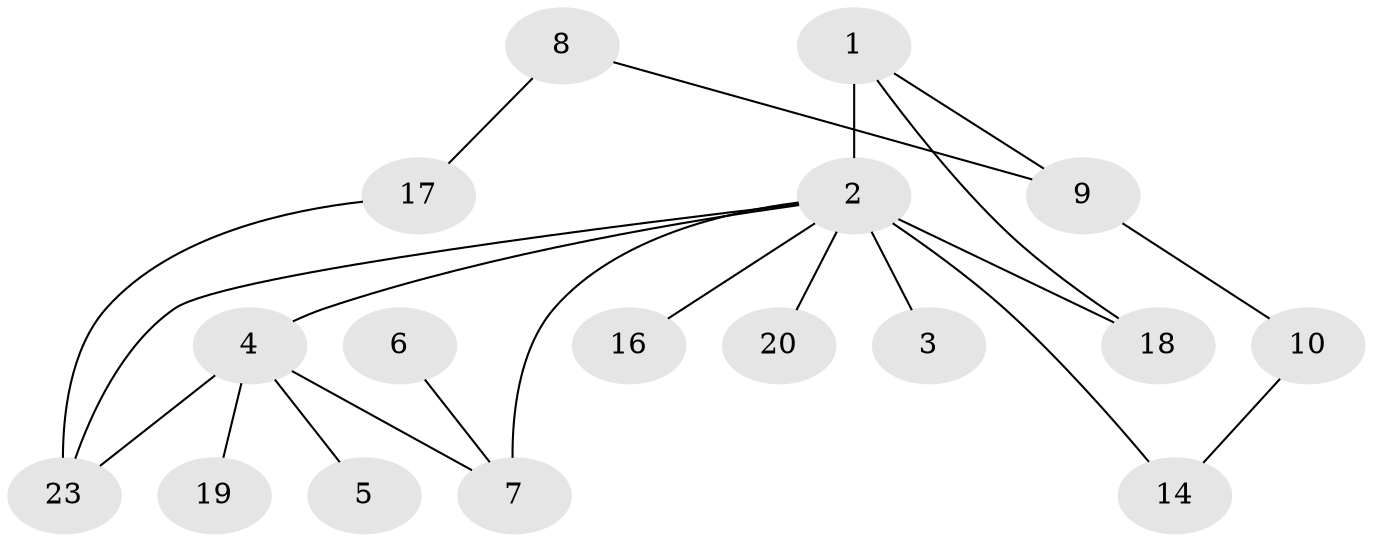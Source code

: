 // original degree distribution, {3: 0.2, 2: 0.3384615384615385, 1: 0.2153846153846154, 6: 0.015384615384615385, 4: 0.09230769230769231, 0: 0.12307692307692308, 5: 0.015384615384615385}
// Generated by graph-tools (version 1.1) at 2025/48/03/04/25 22:48:23]
// undirected, 17 vertices, 21 edges
graph export_dot {
  node [color=gray90,style=filled];
  1;
  2;
  3;
  4;
  5;
  6;
  7;
  8;
  9;
  10;
  14;
  16;
  17;
  18;
  19;
  20;
  23;
  1 -- 2 [weight=3.0];
  1 -- 9 [weight=1.0];
  1 -- 18 [weight=1.0];
  2 -- 3 [weight=2.0];
  2 -- 4 [weight=1.0];
  2 -- 7 [weight=1.0];
  2 -- 14 [weight=1.0];
  2 -- 16 [weight=1.0];
  2 -- 18 [weight=1.0];
  2 -- 20 [weight=1.0];
  2 -- 23 [weight=1.0];
  4 -- 5 [weight=1.0];
  4 -- 7 [weight=1.0];
  4 -- 19 [weight=1.0];
  4 -- 23 [weight=2.0];
  6 -- 7 [weight=1.0];
  8 -- 9 [weight=1.0];
  8 -- 17 [weight=1.0];
  9 -- 10 [weight=1.0];
  10 -- 14 [weight=1.0];
  17 -- 23 [weight=1.0];
}
